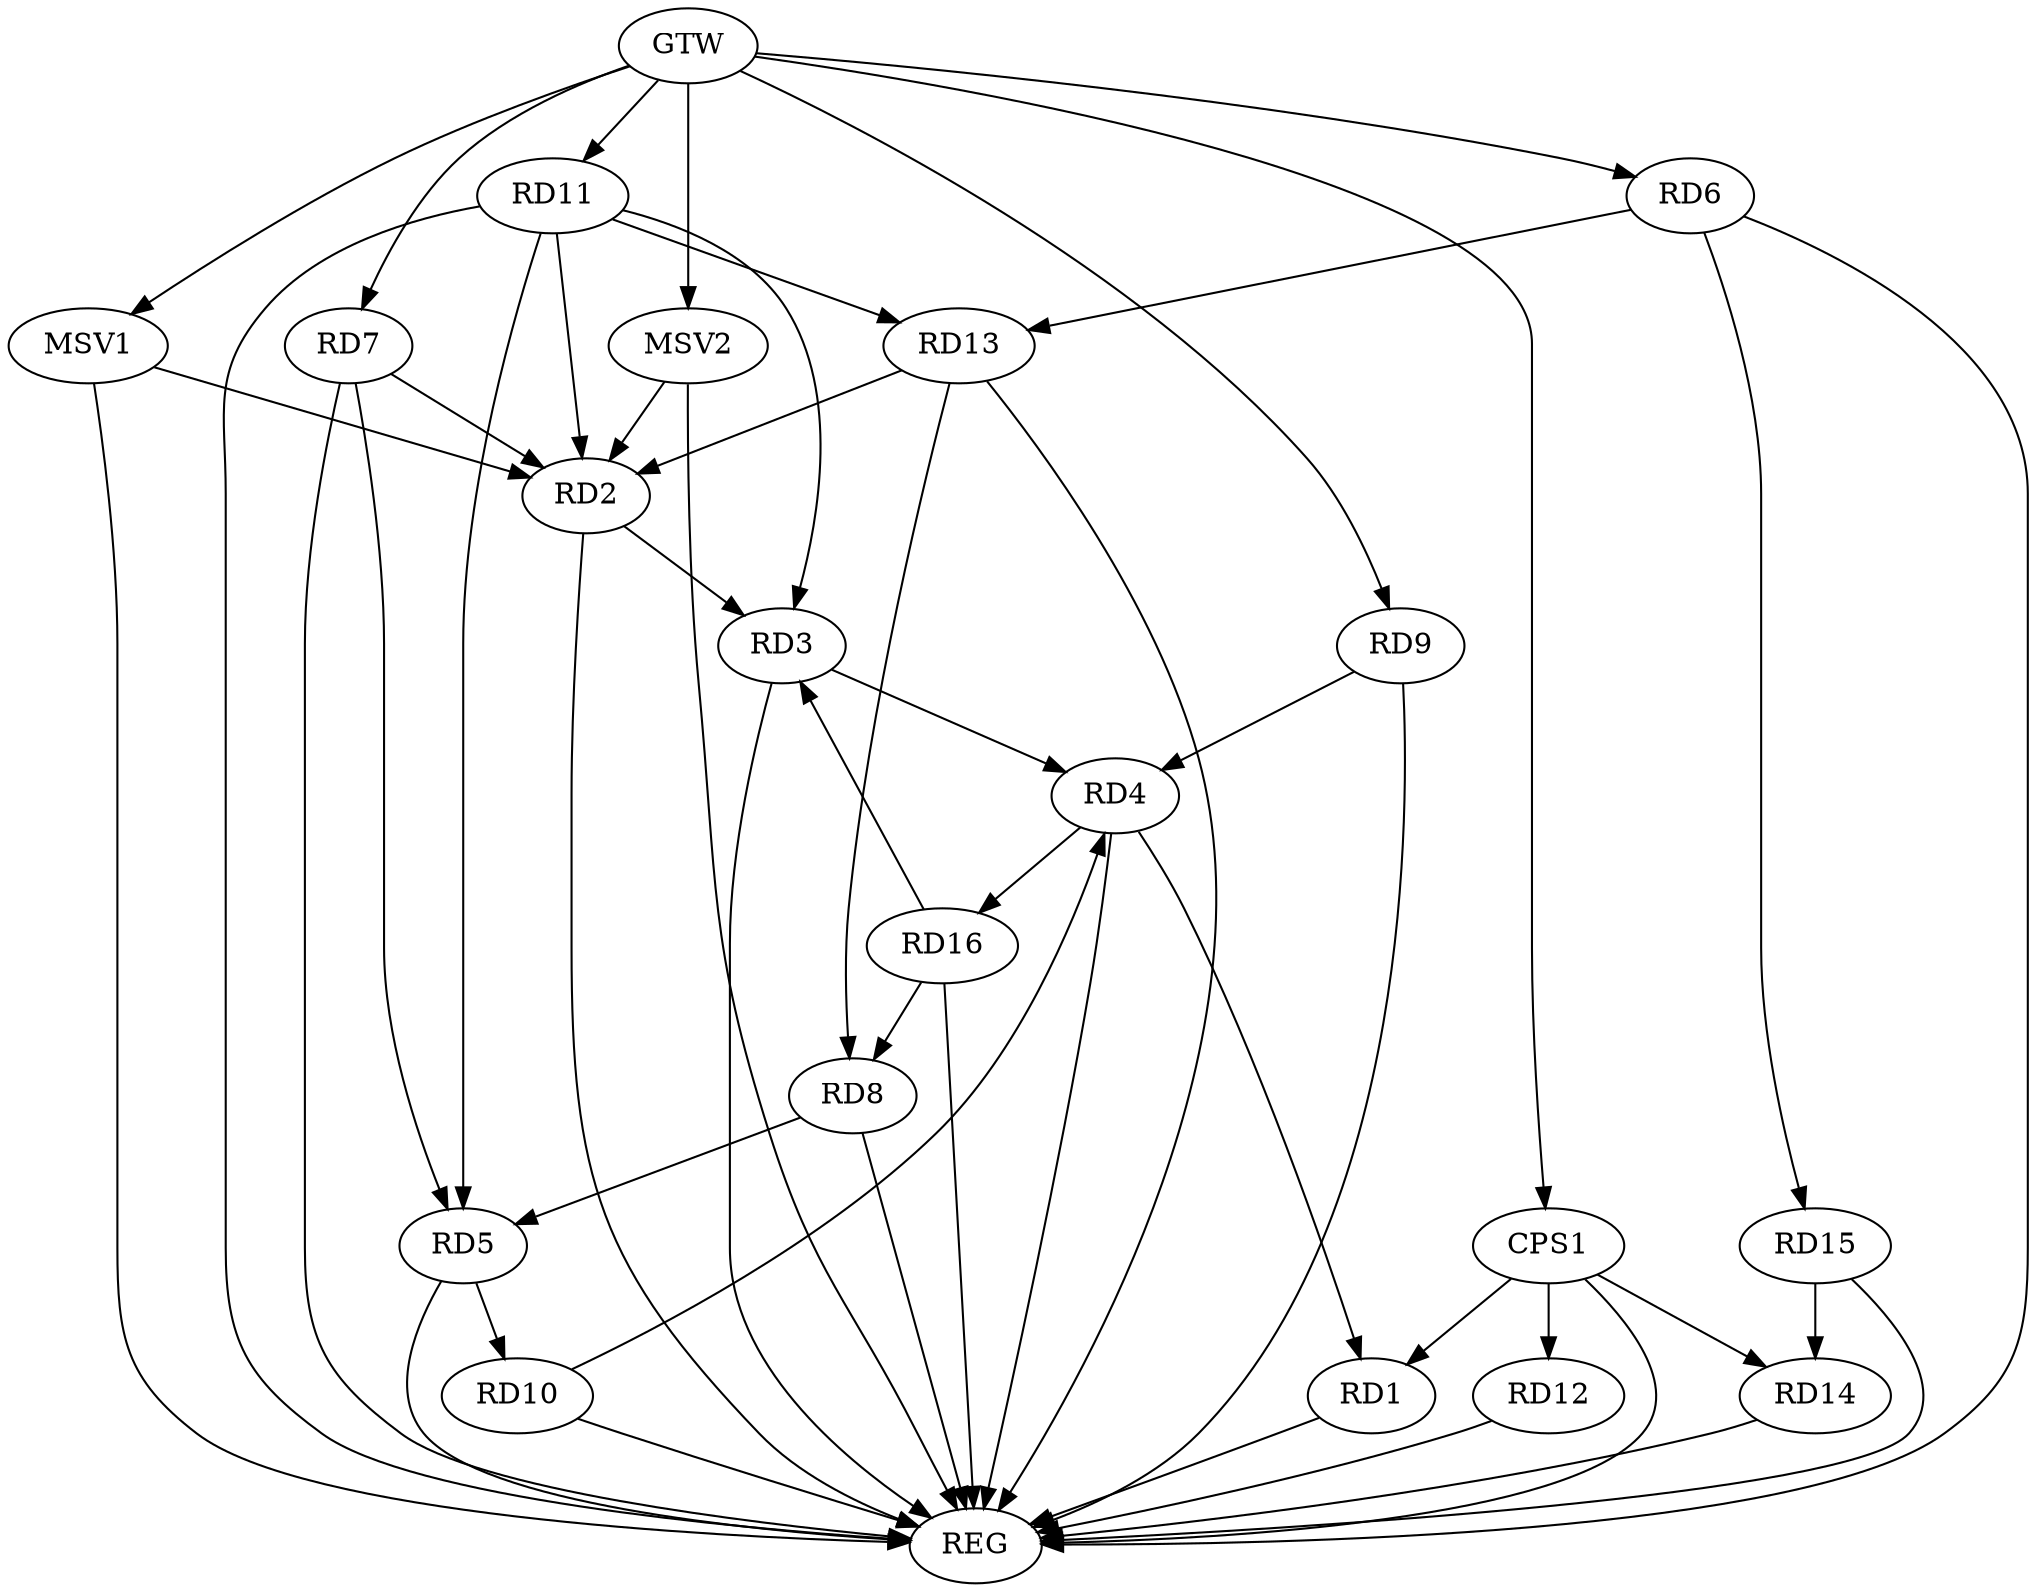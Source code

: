 strict digraph G {
  RD1 [ label="RD1" ];
  RD2 [ label="RD2" ];
  RD3 [ label="RD3" ];
  RD4 [ label="RD4" ];
  RD5 [ label="RD5" ];
  RD6 [ label="RD6" ];
  RD7 [ label="RD7" ];
  RD8 [ label="RD8" ];
  RD9 [ label="RD9" ];
  RD10 [ label="RD10" ];
  RD11 [ label="RD11" ];
  RD12 [ label="RD12" ];
  RD13 [ label="RD13" ];
  RD14 [ label="RD14" ];
  RD15 [ label="RD15" ];
  RD16 [ label="RD16" ];
  CPS1 [ label="CPS1" ];
  GTW [ label="GTW" ];
  REG [ label="REG" ];
  MSV1 [ label="MSV1" ];
  MSV2 [ label="MSV2" ];
  RD4 -> RD1;
  RD2 -> RD3;
  RD7 -> RD2;
  RD11 -> RD2;
  RD13 -> RD2;
  RD3 -> RD4;
  RD11 -> RD3;
  RD16 -> RD3;
  RD9 -> RD4;
  RD10 -> RD4;
  RD4 -> RD16;
  RD7 -> RD5;
  RD8 -> RD5;
  RD5 -> RD10;
  RD11 -> RD5;
  RD6 -> RD13;
  RD6 -> RD15;
  RD13 -> RD8;
  RD16 -> RD8;
  RD11 -> RD13;
  RD15 -> RD14;
  CPS1 -> RD1;
  CPS1 -> RD12;
  CPS1 -> RD14;
  GTW -> RD6;
  GTW -> RD7;
  GTW -> RD9;
  GTW -> RD11;
  GTW -> CPS1;
  RD1 -> REG;
  RD2 -> REG;
  RD3 -> REG;
  RD4 -> REG;
  RD5 -> REG;
  RD6 -> REG;
  RD7 -> REG;
  RD8 -> REG;
  RD9 -> REG;
  RD10 -> REG;
  RD11 -> REG;
  RD12 -> REG;
  RD13 -> REG;
  RD14 -> REG;
  RD15 -> REG;
  RD16 -> REG;
  CPS1 -> REG;
  MSV1 -> RD2;
  MSV2 -> RD2;
  GTW -> MSV1;
  MSV1 -> REG;
  GTW -> MSV2;
  MSV2 -> REG;
}
